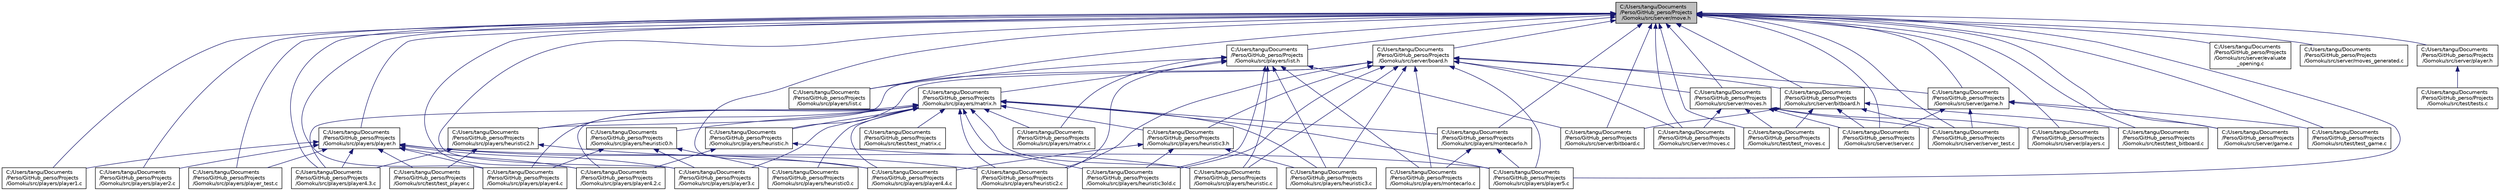 digraph "C:/Users/tangu/Documents/Perso/GitHub_perso/Projects/Gomoku/src/server/move.h"
{
 // LATEX_PDF_SIZE
  edge [fontname="Helvetica",fontsize="10",labelfontname="Helvetica",labelfontsize="10"];
  node [fontname="Helvetica",fontsize="10",shape=record];
  Node1 [label="C:/Users/tangu/Documents\l/Perso/GitHub_perso/Projects\l/Gomoku/src/server/move.h",height=0.2,width=0.4,color="black", fillcolor="grey75", style="filled", fontcolor="black",tooltip=" "];
  Node1 -> Node2 [dir="back",color="midnightblue",fontsize="10",style="solid",fontname="Helvetica"];
  Node2 [label="C:/Users/tangu/Documents\l/Perso/GitHub_perso/Projects\l/Gomoku/src/players/list.c",height=0.2,width=0.4,color="black", fillcolor="white", style="filled",URL="$list_8c.html",tooltip=" "];
  Node1 -> Node3 [dir="back",color="midnightblue",fontsize="10",style="solid",fontname="Helvetica"];
  Node3 [label="C:/Users/tangu/Documents\l/Perso/GitHub_perso/Projects\l/Gomoku/src/players/list.h",height=0.2,width=0.4,color="black", fillcolor="white", style="filled",URL="$list_8h.html",tooltip=" "];
  Node3 -> Node4 [dir="back",color="midnightblue",fontsize="10",style="solid",fontname="Helvetica"];
  Node4 [label="C:/Users/tangu/Documents\l/Perso/GitHub_perso/Projects\l/Gomoku/src/players/heuristic.c",height=0.2,width=0.4,color="black", fillcolor="white", style="filled",URL="$heuristic_8c.html",tooltip=" "];
  Node3 -> Node5 [dir="back",color="midnightblue",fontsize="10",style="solid",fontname="Helvetica"];
  Node5 [label="C:/Users/tangu/Documents\l/Perso/GitHub_perso/Projects\l/Gomoku/src/players/heuristic2.c",height=0.2,width=0.4,color="black", fillcolor="white", style="filled",URL="$heuristic2_8c.html",tooltip=" "];
  Node3 -> Node6 [dir="back",color="midnightblue",fontsize="10",style="solid",fontname="Helvetica"];
  Node6 [label="C:/Users/tangu/Documents\l/Perso/GitHub_perso/Projects\l/Gomoku/src/players/heuristic3.c",height=0.2,width=0.4,color="black", fillcolor="white", style="filled",URL="$heuristic3_8c.html",tooltip=" "];
  Node3 -> Node7 [dir="back",color="midnightblue",fontsize="10",style="solid",fontname="Helvetica"];
  Node7 [label="C:/Users/tangu/Documents\l/Perso/GitHub_perso/Projects\l/Gomoku/src/players/heuristic3old.c",height=0.2,width=0.4,color="black", fillcolor="white", style="filled",URL="$heuristic3old_8c_source.html",tooltip=" "];
  Node3 -> Node2 [dir="back",color="midnightblue",fontsize="10",style="solid",fontname="Helvetica"];
  Node3 -> Node8 [dir="back",color="midnightblue",fontsize="10",style="solid",fontname="Helvetica"];
  Node8 [label="C:/Users/tangu/Documents\l/Perso/GitHub_perso/Projects\l/Gomoku/src/players/matrix.c",height=0.2,width=0.4,color="black", fillcolor="white", style="filled",URL="$matrix_8c.html",tooltip=" "];
  Node3 -> Node9 [dir="back",color="midnightblue",fontsize="10",style="solid",fontname="Helvetica"];
  Node9 [label="C:/Users/tangu/Documents\l/Perso/GitHub_perso/Projects\l/Gomoku/src/players/matrix.h",height=0.2,width=0.4,color="black", fillcolor="white", style="filled",URL="$matrix_8h.html",tooltip=" "];
  Node9 -> Node4 [dir="back",color="midnightblue",fontsize="10",style="solid",fontname="Helvetica"];
  Node9 -> Node10 [dir="back",color="midnightblue",fontsize="10",style="solid",fontname="Helvetica"];
  Node10 [label="C:/Users/tangu/Documents\l/Perso/GitHub_perso/Projects\l/Gomoku/src/players/heuristic.h",height=0.2,width=0.4,color="black", fillcolor="white", style="filled",URL="$heuristic_8h.html",tooltip=" "];
  Node10 -> Node4 [dir="back",color="midnightblue",fontsize="10",style="solid",fontname="Helvetica"];
  Node10 -> Node11 [dir="back",color="midnightblue",fontsize="10",style="solid",fontname="Helvetica"];
  Node11 [label="C:/Users/tangu/Documents\l/Perso/GitHub_perso/Projects\l/Gomoku/src/players/player4.2.c",height=0.2,width=0.4,color="black", fillcolor="white", style="filled",URL="$player4_82_8c.html",tooltip=" "];
  Node9 -> Node12 [dir="back",color="midnightblue",fontsize="10",style="solid",fontname="Helvetica"];
  Node12 [label="C:/Users/tangu/Documents\l/Perso/GitHub_perso/Projects\l/Gomoku/src/players/heuristic0.c",height=0.2,width=0.4,color="black", fillcolor="white", style="filled",URL="$heuristic0_8c.html",tooltip=" "];
  Node9 -> Node13 [dir="back",color="midnightblue",fontsize="10",style="solid",fontname="Helvetica"];
  Node13 [label="C:/Users/tangu/Documents\l/Perso/GitHub_perso/Projects\l/Gomoku/src/players/heuristic0.h",height=0.2,width=0.4,color="black", fillcolor="white", style="filled",URL="$heuristic0_8h.html",tooltip=" "];
  Node13 -> Node12 [dir="back",color="midnightblue",fontsize="10",style="solid",fontname="Helvetica"];
  Node13 -> Node14 [dir="back",color="midnightblue",fontsize="10",style="solid",fontname="Helvetica"];
  Node14 [label="C:/Users/tangu/Documents\l/Perso/GitHub_perso/Projects\l/Gomoku/src/players/player3.c",height=0.2,width=0.4,color="black", fillcolor="white", style="filled",URL="$player3_8c.html",tooltip=" "];
  Node13 -> Node15 [dir="back",color="midnightblue",fontsize="10",style="solid",fontname="Helvetica"];
  Node15 [label="C:/Users/tangu/Documents\l/Perso/GitHub_perso/Projects\l/Gomoku/src/players/player4.c",height=0.2,width=0.4,color="black", fillcolor="white", style="filled",URL="$player4_8c.html",tooltip=" "];
  Node9 -> Node5 [dir="back",color="midnightblue",fontsize="10",style="solid",fontname="Helvetica"];
  Node9 -> Node16 [dir="back",color="midnightblue",fontsize="10",style="solid",fontname="Helvetica"];
  Node16 [label="C:/Users/tangu/Documents\l/Perso/GitHub_perso/Projects\l/Gomoku/src/players/heuristic2.h",height=0.2,width=0.4,color="black", fillcolor="white", style="filled",URL="$heuristic2_8h.html",tooltip=" "];
  Node16 -> Node5 [dir="back",color="midnightblue",fontsize="10",style="solid",fontname="Helvetica"];
  Node16 -> Node17 [dir="back",color="midnightblue",fontsize="10",style="solid",fontname="Helvetica"];
  Node17 [label="C:/Users/tangu/Documents\l/Perso/GitHub_perso/Projects\l/Gomoku/src/players/player4.3.c",height=0.2,width=0.4,color="black", fillcolor="white", style="filled",URL="$player4_83_8c.html",tooltip=" "];
  Node16 -> Node18 [dir="back",color="midnightblue",fontsize="10",style="solid",fontname="Helvetica"];
  Node18 [label="C:/Users/tangu/Documents\l/Perso/GitHub_perso/Projects\l/Gomoku/src/test/test_player.c",height=0.2,width=0.4,color="black", fillcolor="white", style="filled",URL="$test__player_8c_source.html",tooltip=" "];
  Node9 -> Node6 [dir="back",color="midnightblue",fontsize="10",style="solid",fontname="Helvetica"];
  Node9 -> Node19 [dir="back",color="midnightblue",fontsize="10",style="solid",fontname="Helvetica"];
  Node19 [label="C:/Users/tangu/Documents\l/Perso/GitHub_perso/Projects\l/Gomoku/src/players/heuristic3.h",height=0.2,width=0.4,color="black", fillcolor="white", style="filled",URL="$heuristic3_8h.html",tooltip=" "];
  Node19 -> Node6 [dir="back",color="midnightblue",fontsize="10",style="solid",fontname="Helvetica"];
  Node19 -> Node7 [dir="back",color="midnightblue",fontsize="10",style="solid",fontname="Helvetica"];
  Node19 -> Node20 [dir="back",color="midnightblue",fontsize="10",style="solid",fontname="Helvetica"];
  Node20 [label="C:/Users/tangu/Documents\l/Perso/GitHub_perso/Projects\l/Gomoku/src/players/player4.4.c",height=0.2,width=0.4,color="black", fillcolor="white", style="filled",URL="$player4_84_8c_source.html",tooltip=" "];
  Node9 -> Node7 [dir="back",color="midnightblue",fontsize="10",style="solid",fontname="Helvetica"];
  Node9 -> Node8 [dir="back",color="midnightblue",fontsize="10",style="solid",fontname="Helvetica"];
  Node9 -> Node21 [dir="back",color="midnightblue",fontsize="10",style="solid",fontname="Helvetica"];
  Node21 [label="C:/Users/tangu/Documents\l/Perso/GitHub_perso/Projects\l/Gomoku/src/players/montecarlo.h",height=0.2,width=0.4,color="black", fillcolor="white", style="filled",URL="$montecarlo_8h_source.html",tooltip=" "];
  Node21 -> Node22 [dir="back",color="midnightblue",fontsize="10",style="solid",fontname="Helvetica"];
  Node22 [label="C:/Users/tangu/Documents\l/Perso/GitHub_perso/Projects\l/Gomoku/src/players/montecarlo.c",height=0.2,width=0.4,color="black", fillcolor="white", style="filled",URL="$montecarlo_8c_source.html",tooltip=" "];
  Node21 -> Node23 [dir="back",color="midnightblue",fontsize="10",style="solid",fontname="Helvetica"];
  Node23 [label="C:/Users/tangu/Documents\l/Perso/GitHub_perso/Projects\l/Gomoku/src/players/player5.c",height=0.2,width=0.4,color="black", fillcolor="white", style="filled",URL="$player5_8c.html",tooltip=" "];
  Node9 -> Node14 [dir="back",color="midnightblue",fontsize="10",style="solid",fontname="Helvetica"];
  Node9 -> Node11 [dir="back",color="midnightblue",fontsize="10",style="solid",fontname="Helvetica"];
  Node9 -> Node17 [dir="back",color="midnightblue",fontsize="10",style="solid",fontname="Helvetica"];
  Node9 -> Node20 [dir="back",color="midnightblue",fontsize="10",style="solid",fontname="Helvetica"];
  Node9 -> Node15 [dir="back",color="midnightblue",fontsize="10",style="solid",fontname="Helvetica"];
  Node9 -> Node23 [dir="back",color="midnightblue",fontsize="10",style="solid",fontname="Helvetica"];
  Node9 -> Node24 [dir="back",color="midnightblue",fontsize="10",style="solid",fontname="Helvetica"];
  Node24 [label="C:/Users/tangu/Documents\l/Perso/GitHub_perso/Projects\l/Gomoku/src/test/test_matrix.c",height=0.2,width=0.4,color="black", fillcolor="white", style="filled",URL="$test__matrix_8c_source.html",tooltip=" "];
  Node3 -> Node22 [dir="back",color="midnightblue",fontsize="10",style="solid",fontname="Helvetica"];
  Node3 -> Node25 [dir="back",color="midnightblue",fontsize="10",style="solid",fontname="Helvetica"];
  Node25 [label="C:/Users/tangu/Documents\l/Perso/GitHub_perso/Projects\l/Gomoku/src/server/bitboard.c",height=0.2,width=0.4,color="black", fillcolor="white", style="filled",URL="$bitboard_8c.html",tooltip=" "];
  Node1 -> Node21 [dir="back",color="midnightblue",fontsize="10",style="solid",fontname="Helvetica"];
  Node1 -> Node26 [dir="back",color="midnightblue",fontsize="10",style="solid",fontname="Helvetica"];
  Node26 [label="C:/Users/tangu/Documents\l/Perso/GitHub_perso/Projects\l/Gomoku/src/players/player.h",height=0.2,width=0.4,color="black", fillcolor="white", style="filled",URL="$players_2player_8h.html",tooltip=" "];
  Node26 -> Node27 [dir="back",color="midnightblue",fontsize="10",style="solid",fontname="Helvetica"];
  Node27 [label="C:/Users/tangu/Documents\l/Perso/GitHub_perso/Projects\l/Gomoku/src/players/player1.c",height=0.2,width=0.4,color="black", fillcolor="white", style="filled",URL="$player1_8c.html",tooltip=" "];
  Node26 -> Node28 [dir="back",color="midnightblue",fontsize="10",style="solid",fontname="Helvetica"];
  Node28 [label="C:/Users/tangu/Documents\l/Perso/GitHub_perso/Projects\l/Gomoku/src/players/player2.c",height=0.2,width=0.4,color="black", fillcolor="white", style="filled",URL="$player2_8c.html",tooltip=" "];
  Node26 -> Node14 [dir="back",color="midnightblue",fontsize="10",style="solid",fontname="Helvetica"];
  Node26 -> Node11 [dir="back",color="midnightblue",fontsize="10",style="solid",fontname="Helvetica"];
  Node26 -> Node17 [dir="back",color="midnightblue",fontsize="10",style="solid",fontname="Helvetica"];
  Node26 -> Node20 [dir="back",color="midnightblue",fontsize="10",style="solid",fontname="Helvetica"];
  Node26 -> Node15 [dir="back",color="midnightblue",fontsize="10",style="solid",fontname="Helvetica"];
  Node26 -> Node23 [dir="back",color="midnightblue",fontsize="10",style="solid",fontname="Helvetica"];
  Node26 -> Node29 [dir="back",color="midnightblue",fontsize="10",style="solid",fontname="Helvetica"];
  Node29 [label="C:/Users/tangu/Documents\l/Perso/GitHub_perso/Projects\l/Gomoku/src/players/player_test.c",height=0.2,width=0.4,color="black", fillcolor="white", style="filled",URL="$player__test_8c.html",tooltip=" "];
  Node26 -> Node18 [dir="back",color="midnightblue",fontsize="10",style="solid",fontname="Helvetica"];
  Node1 -> Node27 [dir="back",color="midnightblue",fontsize="10",style="solid",fontname="Helvetica"];
  Node1 -> Node28 [dir="back",color="midnightblue",fontsize="10",style="solid",fontname="Helvetica"];
  Node1 -> Node14 [dir="back",color="midnightblue",fontsize="10",style="solid",fontname="Helvetica"];
  Node1 -> Node11 [dir="back",color="midnightblue",fontsize="10",style="solid",fontname="Helvetica"];
  Node1 -> Node17 [dir="back",color="midnightblue",fontsize="10",style="solid",fontname="Helvetica"];
  Node1 -> Node20 [dir="back",color="midnightblue",fontsize="10",style="solid",fontname="Helvetica"];
  Node1 -> Node15 [dir="back",color="midnightblue",fontsize="10",style="solid",fontname="Helvetica"];
  Node1 -> Node23 [dir="back",color="midnightblue",fontsize="10",style="solid",fontname="Helvetica"];
  Node1 -> Node29 [dir="back",color="midnightblue",fontsize="10",style="solid",fontname="Helvetica"];
  Node1 -> Node25 [dir="back",color="midnightblue",fontsize="10",style="solid",fontname="Helvetica"];
  Node1 -> Node30 [dir="back",color="midnightblue",fontsize="10",style="solid",fontname="Helvetica"];
  Node30 [label="C:/Users/tangu/Documents\l/Perso/GitHub_perso/Projects\l/Gomoku/src/server/bitboard.h",height=0.2,width=0.4,color="black", fillcolor="white", style="filled",URL="$bitboard_8h.html",tooltip=" "];
  Node30 -> Node25 [dir="back",color="midnightblue",fontsize="10",style="solid",fontname="Helvetica"];
  Node30 -> Node31 [dir="back",color="midnightblue",fontsize="10",style="solid",fontname="Helvetica"];
  Node31 [label="C:/Users/tangu/Documents\l/Perso/GitHub_perso/Projects\l/Gomoku/src/server/server.c",height=0.2,width=0.4,color="black", fillcolor="white", style="filled",URL="$server_8c.html",tooltip=" "];
  Node30 -> Node32 [dir="back",color="midnightblue",fontsize="10",style="solid",fontname="Helvetica"];
  Node32 [label="C:/Users/tangu/Documents\l/Perso/GitHub_perso/Projects\l/Gomoku/src/server/server_test.c",height=0.2,width=0.4,color="black", fillcolor="white", style="filled",URL="$server__test_8c_source.html",tooltip=" "];
  Node30 -> Node33 [dir="back",color="midnightblue",fontsize="10",style="solid",fontname="Helvetica"];
  Node33 [label="C:/Users/tangu/Documents\l/Perso/GitHub_perso/Projects\l/Gomoku/src/test/test_bitboard.c",height=0.2,width=0.4,color="black", fillcolor="white", style="filled",URL="$test__bitboard_8c_source.html",tooltip=" "];
  Node30 -> Node34 [dir="back",color="midnightblue",fontsize="10",style="solid",fontname="Helvetica"];
  Node34 [label="C:/Users/tangu/Documents\l/Perso/GitHub_perso/Projects\l/Gomoku/src/test/test_moves.c",height=0.2,width=0.4,color="black", fillcolor="white", style="filled",URL="$test__moves_8c_source.html",tooltip=" "];
  Node1 -> Node35 [dir="back",color="midnightblue",fontsize="10",style="solid",fontname="Helvetica"];
  Node35 [label="C:/Users/tangu/Documents\l/Perso/GitHub_perso/Projects\l/Gomoku/src/server/board.h",height=0.2,width=0.4,color="black", fillcolor="white", style="filled",URL="$board_8h.html",tooltip=" "];
  Node35 -> Node4 [dir="back",color="midnightblue",fontsize="10",style="solid",fontname="Helvetica"];
  Node35 -> Node10 [dir="back",color="midnightblue",fontsize="10",style="solid",fontname="Helvetica"];
  Node35 -> Node5 [dir="back",color="midnightblue",fontsize="10",style="solid",fontname="Helvetica"];
  Node35 -> Node16 [dir="back",color="midnightblue",fontsize="10",style="solid",fontname="Helvetica"];
  Node35 -> Node6 [dir="back",color="midnightblue",fontsize="10",style="solid",fontname="Helvetica"];
  Node35 -> Node19 [dir="back",color="midnightblue",fontsize="10",style="solid",fontname="Helvetica"];
  Node35 -> Node7 [dir="back",color="midnightblue",fontsize="10",style="solid",fontname="Helvetica"];
  Node35 -> Node22 [dir="back",color="midnightblue",fontsize="10",style="solid",fontname="Helvetica"];
  Node35 -> Node23 [dir="back",color="midnightblue",fontsize="10",style="solid",fontname="Helvetica"];
  Node35 -> Node30 [dir="back",color="midnightblue",fontsize="10",style="solid",fontname="Helvetica"];
  Node35 -> Node36 [dir="back",color="midnightblue",fontsize="10",style="solid",fontname="Helvetica"];
  Node36 [label="C:/Users/tangu/Documents\l/Perso/GitHub_perso/Projects\l/Gomoku/src/server/game.h",height=0.2,width=0.4,color="black", fillcolor="white", style="filled",URL="$game_8h.html",tooltip=" "];
  Node36 -> Node37 [dir="back",color="midnightblue",fontsize="10",style="solid",fontname="Helvetica"];
  Node37 [label="C:/Users/tangu/Documents\l/Perso/GitHub_perso/Projects\l/Gomoku/src/server/game.c",height=0.2,width=0.4,color="black", fillcolor="white", style="filled",URL="$game_8c.html",tooltip=" "];
  Node36 -> Node31 [dir="back",color="midnightblue",fontsize="10",style="solid",fontname="Helvetica"];
  Node36 -> Node32 [dir="back",color="midnightblue",fontsize="10",style="solid",fontname="Helvetica"];
  Node36 -> Node38 [dir="back",color="midnightblue",fontsize="10",style="solid",fontname="Helvetica"];
  Node38 [label="C:/Users/tangu/Documents\l/Perso/GitHub_perso/Projects\l/Gomoku/src/test/test_game.c",height=0.2,width=0.4,color="black", fillcolor="white", style="filled",URL="$test__game_8c_source.html",tooltip=" "];
  Node35 -> Node39 [dir="back",color="midnightblue",fontsize="10",style="solid",fontname="Helvetica"];
  Node39 [label="C:/Users/tangu/Documents\l/Perso/GitHub_perso/Projects\l/Gomoku/src/server/moves.c",height=0.2,width=0.4,color="black", fillcolor="white", style="filled",URL="$moves_8c.html",tooltip=" "];
  Node35 -> Node40 [dir="back",color="midnightblue",fontsize="10",style="solid",fontname="Helvetica"];
  Node40 [label="C:/Users/tangu/Documents\l/Perso/GitHub_perso/Projects\l/Gomoku/src/server/moves.h",height=0.2,width=0.4,color="black", fillcolor="white", style="filled",URL="$moves_8h.html",tooltip=" "];
  Node40 -> Node39 [dir="back",color="midnightblue",fontsize="10",style="solid",fontname="Helvetica"];
  Node40 -> Node41 [dir="back",color="midnightblue",fontsize="10",style="solid",fontname="Helvetica"];
  Node41 [label="C:/Users/tangu/Documents\l/Perso/GitHub_perso/Projects\l/Gomoku/src/server/players.c",height=0.2,width=0.4,color="black", fillcolor="white", style="filled",URL="$players_8c.html",tooltip=" "];
  Node40 -> Node31 [dir="back",color="midnightblue",fontsize="10",style="solid",fontname="Helvetica"];
  Node40 -> Node32 [dir="back",color="midnightblue",fontsize="10",style="solid",fontname="Helvetica"];
  Node40 -> Node34 [dir="back",color="midnightblue",fontsize="10",style="solid",fontname="Helvetica"];
  Node1 -> Node42 [dir="back",color="midnightblue",fontsize="10",style="solid",fontname="Helvetica"];
  Node42 [label="C:/Users/tangu/Documents\l/Perso/GitHub_perso/Projects\l/Gomoku/src/server/evaluate\l_opening.c",height=0.2,width=0.4,color="black", fillcolor="white", style="filled",URL="$evaluate__opening_8c_source.html",tooltip=" "];
  Node1 -> Node37 [dir="back",color="midnightblue",fontsize="10",style="solid",fontname="Helvetica"];
  Node1 -> Node36 [dir="back",color="midnightblue",fontsize="10",style="solid",fontname="Helvetica"];
  Node1 -> Node39 [dir="back",color="midnightblue",fontsize="10",style="solid",fontname="Helvetica"];
  Node1 -> Node40 [dir="back",color="midnightblue",fontsize="10",style="solid",fontname="Helvetica"];
  Node1 -> Node43 [dir="back",color="midnightblue",fontsize="10",style="solid",fontname="Helvetica"];
  Node43 [label="C:/Users/tangu/Documents\l/Perso/GitHub_perso/Projects\l/Gomoku/src/server/moves_generated.c",height=0.2,width=0.4,color="black", fillcolor="white", style="filled",URL="$moves__generated_8c_source.html",tooltip=" "];
  Node1 -> Node44 [dir="back",color="midnightblue",fontsize="10",style="solid",fontname="Helvetica"];
  Node44 [label="C:/Users/tangu/Documents\l/Perso/GitHub_perso/Projects\l/Gomoku/src/server/player.h",height=0.2,width=0.4,color="black", fillcolor="white", style="filled",URL="$server_2player_8h.html",tooltip=" "];
  Node44 -> Node45 [dir="back",color="midnightblue",fontsize="10",style="solid",fontname="Helvetica"];
  Node45 [label="C:/Users/tangu/Documents\l/Perso/GitHub_perso/Projects\l/Gomoku/src/test/tests.c",height=0.2,width=0.4,color="black", fillcolor="white", style="filled",URL="$tests_8c_source.html",tooltip=" "];
  Node1 -> Node41 [dir="back",color="midnightblue",fontsize="10",style="solid",fontname="Helvetica"];
  Node1 -> Node31 [dir="back",color="midnightblue",fontsize="10",style="solid",fontname="Helvetica"];
  Node1 -> Node32 [dir="back",color="midnightblue",fontsize="10",style="solid",fontname="Helvetica"];
  Node1 -> Node33 [dir="back",color="midnightblue",fontsize="10",style="solid",fontname="Helvetica"];
  Node1 -> Node38 [dir="back",color="midnightblue",fontsize="10",style="solid",fontname="Helvetica"];
  Node1 -> Node34 [dir="back",color="midnightblue",fontsize="10",style="solid",fontname="Helvetica"];
}
